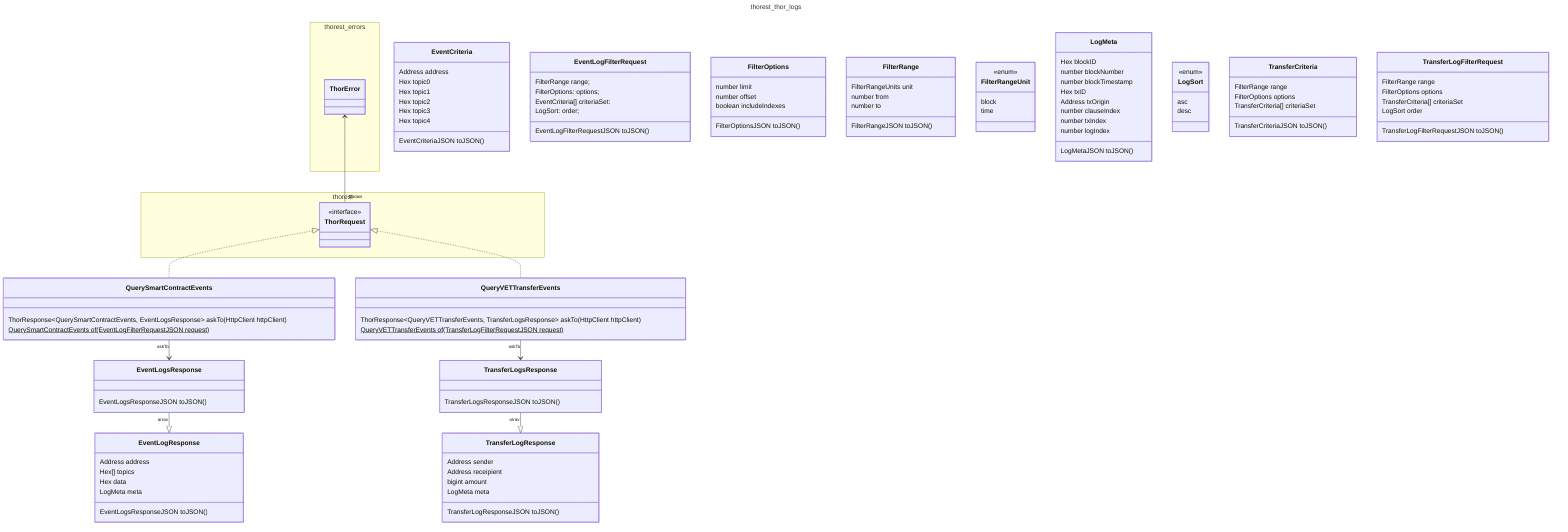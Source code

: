 ---
title: thorest_thor_logs
---
classDiagram
    namespace thorest {
        class ThorRequest {
            <<interface>>
        }
    }
    namespace thorest_errors {
        class ThorError
    }
    class EventCriteria {
        Address address
        Hex topic0
        Hex topic1
        Hex topic2
        Hex topic3
        Hex topic4
        EventCriteriaJSON toJSON()
    }
    class EventLogFilterRequest {
        FilterRange range;
        FilterOptions: options;
        EventCriteria[] criteriaSet:
        LogSort: order;
        EventLogFilterRequestJSON toJSON()
    }
    class EventLogResponse {
        Address address
        Hex[] topics
        Hex data
        LogMeta meta
        EventLogsResponseJSON toJSON()
    }
    class EventLogsResponse {
        EventLogsResponseJSON toJSON()
    }
    class FilterOptions {
        number limit
        number offset
        boolean includeIndexes
        FilterOptionsJSON toJSON()
    }
    class FilterRange {
        FilterRangeUnits unit
        number from
        number to
        FilterRangeJSON toJSON()
    }
    class FilterRangeUnit {
        <<enum>>
        block
        time
    }
    class LogMeta {
        Hex blockID
        number blockNumber
        number blockTimestamp
        Hex txID
        Address txOrigin
        number clauseIndex
        number txIndex
        number logIndex
        LogMetaJSON toJSON()
    }
    class LogSort {
        <<enum>>
        asc
        desc
    }
    class QuerySmartContractEvents {
        ThorResponse~QuerySmartContractEvents, EventLogsResponse~ askTo(HttpClient httpClient)
        QuerySmartContractEvents of(EventLogFilterRequestJSON request)$
    }
    class QueryVETTransferEvents {
        ThorResponse~QueryVETTransferEvents, TransferLogsResponse~ askTo(HttpClient httpClient)
        QueryVETTransferEvents of(TransferLogFilterRequestJSON request)$
    }
    class TransferCriteria {
        FilterRange range
        FilterOptions options
        TransferCriteria[] criteriaSet
        TransferCriteriaJSON toJSON()
    }
    class TransferLogFilterRequest {
        FilterRange range
        FilterOptions options
        TransferCriteria[] criteriaSet
        LogSort order
        TransferLogFilterRequestJSON toJSON()
    }
    class TransferLogResponse {
        Address sender
        Address receipient
        bigint amount
        LogMeta meta
        TransferLogResponseJSON toJSON()
    }
    class TransferLogsResponse {
        TransferLogsResponseJSON toJSON()
    }
    ThorRequest <|.. QuerySmartContractEvents
    ThorRequest <|.. QueryVETTransferEvents
    QuerySmartContractEvents "askTo" --> EventLogsResponse
    QueryVETTransferEvents  "askTo" --> TransferLogsResponse
    EventLogsResponse "array" --|> EventLogResponse
    TransferLogsResponse "array" --|> TransferLogResponse
    ThorError <-- "throws" ThorRequest